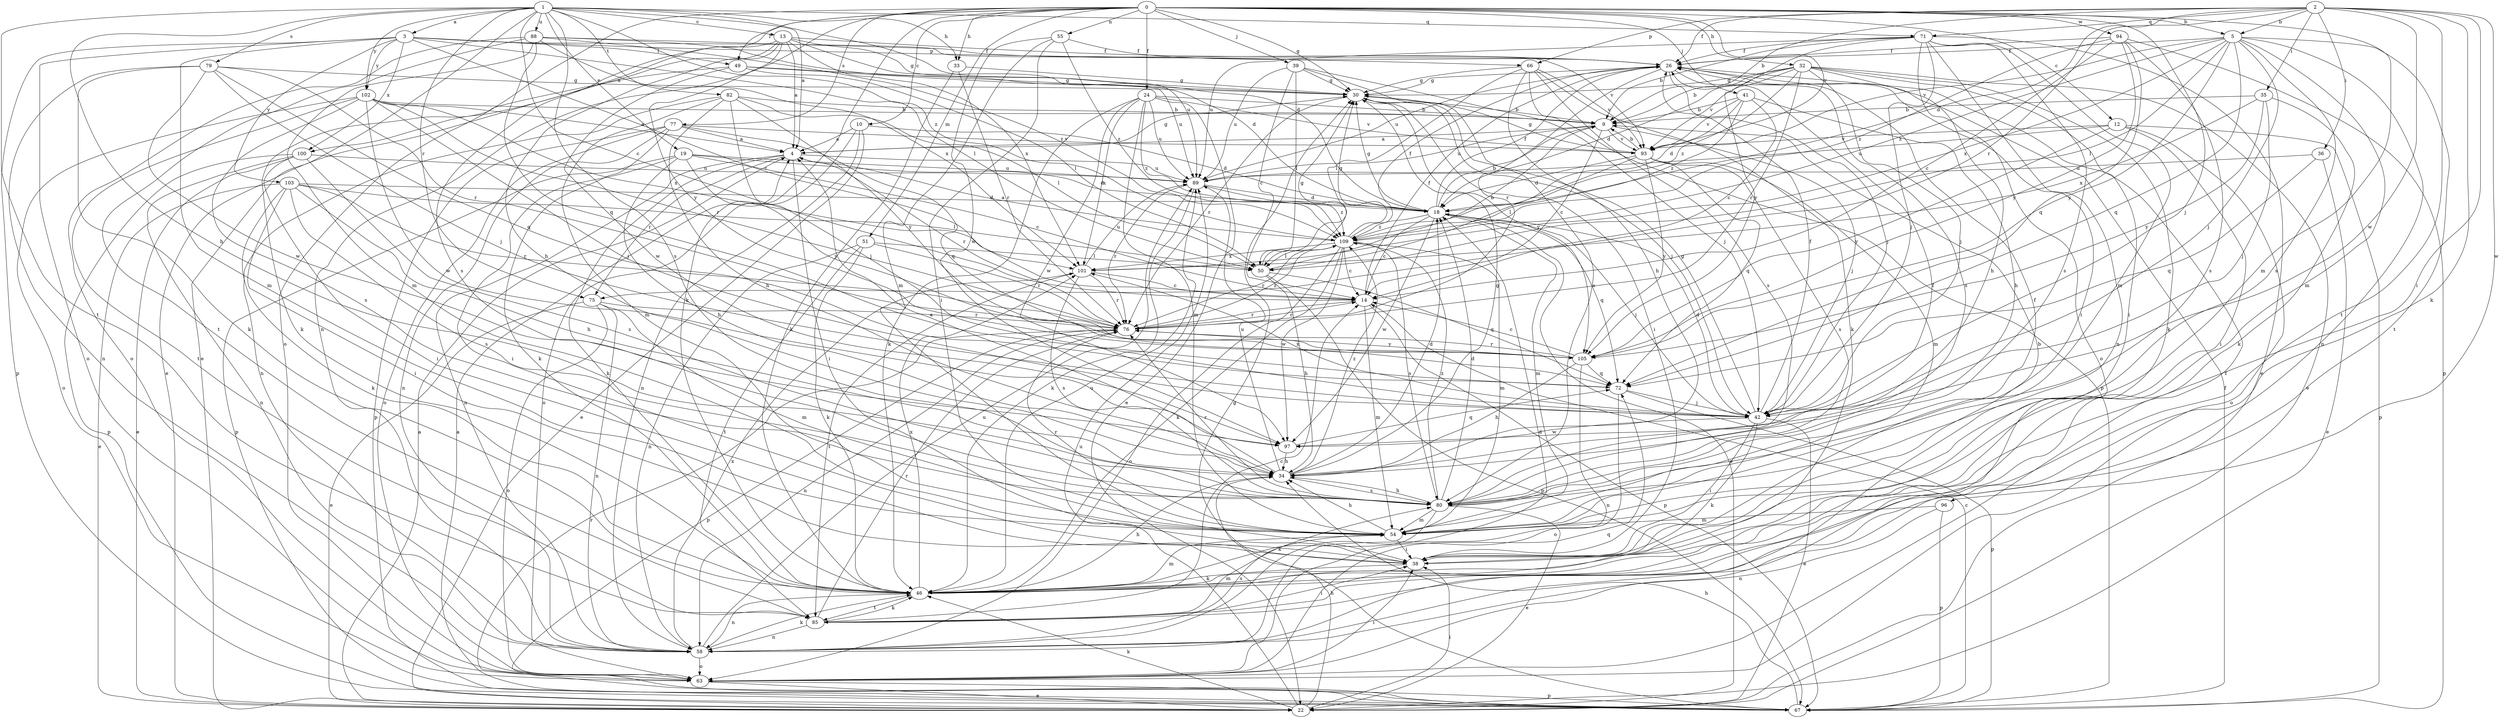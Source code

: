 strict digraph  {
0;
1;
2;
3;
4;
5;
9;
10;
12;
13;
14;
18;
19;
22;
24;
26;
30;
32;
33;
34;
35;
36;
38;
39;
41;
42;
46;
49;
50;
51;
54;
55;
58;
63;
66;
67;
71;
72;
75;
76;
77;
79;
80;
82;
85;
88;
89;
93;
94;
96;
97;
100;
101;
102;
103;
105;
109;
0 -> 5  [label=b];
0 -> 10  [label=c];
0 -> 12  [label=c];
0 -> 24  [label=f];
0 -> 30  [label=g];
0 -> 32  [label=h];
0 -> 33  [label=h];
0 -> 39  [label=j];
0 -> 41  [label=j];
0 -> 42  [label=j];
0 -> 46  [label=k];
0 -> 49  [label=l];
0 -> 51  [label=m];
0 -> 54  [label=m];
0 -> 55  [label=n];
0 -> 58  [label=n];
0 -> 63  [label=o];
0 -> 77  [label=s];
0 -> 93  [label=v];
0 -> 94  [label=w];
0 -> 100  [label=x];
1 -> 3  [label=a];
1 -> 4  [label=a];
1 -> 13  [label=c];
1 -> 14  [label=c];
1 -> 18  [label=d];
1 -> 19  [label=e];
1 -> 22  [label=e];
1 -> 33  [label=h];
1 -> 34  [label=h];
1 -> 71  [label=q];
1 -> 75  [label=r];
1 -> 79  [label=s];
1 -> 80  [label=s];
1 -> 82  [label=t];
1 -> 85  [label=t];
1 -> 88  [label=u];
1 -> 102  [label=y];
1 -> 109  [label=z];
2 -> 5  [label=b];
2 -> 9  [label=b];
2 -> 18  [label=d];
2 -> 26  [label=f];
2 -> 35  [label=i];
2 -> 36  [label=i];
2 -> 38  [label=i];
2 -> 46  [label=k];
2 -> 66  [label=p];
2 -> 71  [label=q];
2 -> 75  [label=r];
2 -> 85  [label=t];
2 -> 96  [label=w];
2 -> 97  [label=w];
3 -> 14  [label=c];
3 -> 49  [label=l];
3 -> 50  [label=l];
3 -> 54  [label=m];
3 -> 63  [label=o];
3 -> 66  [label=p];
3 -> 67  [label=p];
3 -> 93  [label=v];
3 -> 100  [label=x];
3 -> 102  [label=y];
3 -> 103  [label=y];
4 -> 30  [label=g];
4 -> 38  [label=i];
4 -> 46  [label=k];
4 -> 58  [label=n];
4 -> 75  [label=r];
4 -> 76  [label=r];
4 -> 89  [label=u];
5 -> 26  [label=f];
5 -> 42  [label=j];
5 -> 50  [label=l];
5 -> 54  [label=m];
5 -> 58  [label=n];
5 -> 72  [label=q];
5 -> 80  [label=s];
5 -> 85  [label=t];
5 -> 93  [label=v];
5 -> 101  [label=x];
5 -> 105  [label=y];
5 -> 109  [label=z];
9 -> 4  [label=a];
9 -> 14  [label=c];
9 -> 42  [label=j];
9 -> 89  [label=u];
9 -> 93  [label=v];
10 -> 4  [label=a];
10 -> 18  [label=d];
10 -> 22  [label=e];
10 -> 58  [label=n];
10 -> 63  [label=o];
12 -> 38  [label=i];
12 -> 63  [label=o];
12 -> 67  [label=p];
12 -> 89  [label=u];
12 -> 93  [label=v];
12 -> 105  [label=y];
13 -> 4  [label=a];
13 -> 22  [label=e];
13 -> 26  [label=f];
13 -> 30  [label=g];
13 -> 34  [label=h];
13 -> 80  [label=s];
13 -> 89  [label=u];
13 -> 101  [label=x];
13 -> 105  [label=y];
14 -> 26  [label=f];
14 -> 54  [label=m];
14 -> 67  [label=p];
14 -> 76  [label=r];
18 -> 9  [label=b];
18 -> 14  [label=c];
18 -> 22  [label=e];
18 -> 26  [label=f];
18 -> 30  [label=g];
18 -> 42  [label=j];
18 -> 54  [label=m];
18 -> 72  [label=q];
18 -> 97  [label=w];
18 -> 109  [label=z];
19 -> 14  [label=c];
19 -> 18  [label=d];
19 -> 34  [label=h];
19 -> 38  [label=i];
19 -> 67  [label=p];
19 -> 89  [label=u];
19 -> 105  [label=y];
22 -> 4  [label=a];
22 -> 34  [label=h];
22 -> 38  [label=i];
22 -> 46  [label=k];
22 -> 89  [label=u];
24 -> 9  [label=b];
24 -> 22  [label=e];
24 -> 46  [label=k];
24 -> 54  [label=m];
24 -> 89  [label=u];
24 -> 93  [label=v];
24 -> 97  [label=w];
24 -> 101  [label=x];
24 -> 109  [label=z];
26 -> 30  [label=g];
26 -> 38  [label=i];
26 -> 42  [label=j];
26 -> 76  [label=r];
26 -> 80  [label=s];
26 -> 89  [label=u];
30 -> 9  [label=b];
30 -> 38  [label=i];
30 -> 42  [label=j];
30 -> 76  [label=r];
30 -> 105  [label=y];
32 -> 9  [label=b];
32 -> 18  [label=d];
32 -> 22  [label=e];
32 -> 30  [label=g];
32 -> 34  [label=h];
32 -> 38  [label=i];
32 -> 42  [label=j];
32 -> 46  [label=k];
32 -> 76  [label=r];
32 -> 93  [label=v];
32 -> 109  [label=z];
33 -> 30  [label=g];
33 -> 46  [label=k];
33 -> 76  [label=r];
34 -> 4  [label=a];
34 -> 18  [label=d];
34 -> 30  [label=g];
34 -> 80  [label=s];
34 -> 89  [label=u];
34 -> 109  [label=z];
35 -> 9  [label=b];
35 -> 42  [label=j];
35 -> 46  [label=k];
35 -> 101  [label=x];
35 -> 105  [label=y];
36 -> 22  [label=e];
36 -> 72  [label=q];
36 -> 89  [label=u];
38 -> 9  [label=b];
38 -> 46  [label=k];
39 -> 14  [label=c];
39 -> 30  [label=g];
39 -> 42  [label=j];
39 -> 50  [label=l];
39 -> 80  [label=s];
39 -> 89  [label=u];
41 -> 9  [label=b];
41 -> 14  [label=c];
41 -> 18  [label=d];
41 -> 34  [label=h];
41 -> 93  [label=v];
41 -> 109  [label=z];
42 -> 18  [label=d];
42 -> 22  [label=e];
42 -> 26  [label=f];
42 -> 30  [label=g];
42 -> 38  [label=i];
42 -> 46  [label=k];
42 -> 97  [label=w];
42 -> 101  [label=x];
46 -> 34  [label=h];
46 -> 54  [label=m];
46 -> 58  [label=n];
46 -> 85  [label=t];
46 -> 89  [label=u];
46 -> 101  [label=x];
49 -> 30  [label=g];
49 -> 46  [label=k];
49 -> 50  [label=l];
49 -> 89  [label=u];
49 -> 97  [label=w];
50 -> 9  [label=b];
50 -> 30  [label=g];
50 -> 34  [label=h];
50 -> 67  [label=p];
50 -> 72  [label=q];
51 -> 46  [label=k];
51 -> 50  [label=l];
51 -> 58  [label=n];
51 -> 76  [label=r];
51 -> 85  [label=t];
54 -> 26  [label=f];
54 -> 34  [label=h];
54 -> 38  [label=i];
54 -> 76  [label=r];
55 -> 26  [label=f];
55 -> 38  [label=i];
55 -> 54  [label=m];
55 -> 97  [label=w];
55 -> 109  [label=z];
58 -> 18  [label=d];
58 -> 46  [label=k];
58 -> 63  [label=o];
58 -> 80  [label=s];
58 -> 89  [label=u];
58 -> 101  [label=x];
63 -> 22  [label=e];
63 -> 26  [label=f];
63 -> 38  [label=i];
63 -> 67  [label=p];
63 -> 72  [label=q];
66 -> 30  [label=g];
66 -> 34  [label=h];
66 -> 46  [label=k];
66 -> 50  [label=l];
66 -> 67  [label=p];
66 -> 80  [label=s];
66 -> 93  [label=v];
67 -> 4  [label=a];
67 -> 14  [label=c];
67 -> 26  [label=f];
67 -> 30  [label=g];
67 -> 34  [label=h];
67 -> 76  [label=r];
71 -> 9  [label=b];
71 -> 22  [label=e];
71 -> 26  [label=f];
71 -> 42  [label=j];
71 -> 54  [label=m];
71 -> 58  [label=n];
71 -> 63  [label=o];
71 -> 80  [label=s];
71 -> 89  [label=u];
71 -> 105  [label=y];
72 -> 42  [label=j];
72 -> 63  [label=o];
72 -> 67  [label=p];
75 -> 22  [label=e];
75 -> 54  [label=m];
75 -> 58  [label=n];
75 -> 63  [label=o];
75 -> 76  [label=r];
76 -> 14  [label=c];
76 -> 58  [label=n];
76 -> 67  [label=p];
76 -> 105  [label=y];
76 -> 109  [label=z];
77 -> 4  [label=a];
77 -> 46  [label=k];
77 -> 58  [label=n];
77 -> 63  [label=o];
77 -> 67  [label=p];
77 -> 72  [label=q];
77 -> 93  [label=v];
79 -> 30  [label=g];
79 -> 42  [label=j];
79 -> 46  [label=k];
79 -> 58  [label=n];
79 -> 72  [label=q];
79 -> 76  [label=r];
79 -> 97  [label=w];
80 -> 18  [label=d];
80 -> 22  [label=e];
80 -> 26  [label=f];
80 -> 34  [label=h];
80 -> 46  [label=k];
80 -> 54  [label=m];
80 -> 76  [label=r];
80 -> 109  [label=z];
82 -> 9  [label=b];
82 -> 34  [label=h];
82 -> 42  [label=j];
82 -> 50  [label=l];
82 -> 54  [label=m];
82 -> 58  [label=n];
82 -> 105  [label=y];
85 -> 14  [label=c];
85 -> 38  [label=i];
85 -> 46  [label=k];
85 -> 54  [label=m];
85 -> 58  [label=n];
85 -> 76  [label=r];
88 -> 18  [label=d];
88 -> 26  [label=f];
88 -> 54  [label=m];
88 -> 63  [label=o];
88 -> 72  [label=q];
88 -> 85  [label=t];
88 -> 101  [label=x];
88 -> 109  [label=z];
89 -> 18  [label=d];
89 -> 46  [label=k];
89 -> 76  [label=r];
89 -> 109  [label=z];
93 -> 9  [label=b];
93 -> 18  [label=d];
93 -> 30  [label=g];
93 -> 50  [label=l];
93 -> 54  [label=m];
93 -> 72  [label=q];
93 -> 80  [label=s];
93 -> 105  [label=y];
94 -> 14  [label=c];
94 -> 26  [label=f];
94 -> 67  [label=p];
94 -> 72  [label=q];
94 -> 80  [label=s];
94 -> 105  [label=y];
94 -> 109  [label=z];
96 -> 54  [label=m];
96 -> 58  [label=n];
96 -> 67  [label=p];
97 -> 34  [label=h];
97 -> 72  [label=q];
100 -> 22  [label=e];
100 -> 38  [label=i];
100 -> 58  [label=n];
100 -> 67  [label=p];
100 -> 80  [label=s];
100 -> 89  [label=u];
101 -> 14  [label=c];
101 -> 76  [label=r];
101 -> 80  [label=s];
101 -> 85  [label=t];
101 -> 89  [label=u];
102 -> 4  [label=a];
102 -> 9  [label=b];
102 -> 42  [label=j];
102 -> 63  [label=o];
102 -> 76  [label=r];
102 -> 80  [label=s];
102 -> 85  [label=t];
102 -> 97  [label=w];
102 -> 101  [label=x];
103 -> 18  [label=d];
103 -> 22  [label=e];
103 -> 34  [label=h];
103 -> 38  [label=i];
103 -> 46  [label=k];
103 -> 50  [label=l];
103 -> 76  [label=r];
103 -> 80  [label=s];
105 -> 14  [label=c];
105 -> 34  [label=h];
105 -> 58  [label=n];
105 -> 72  [label=q];
105 -> 76  [label=r];
109 -> 4  [label=a];
109 -> 14  [label=c];
109 -> 26  [label=f];
109 -> 30  [label=g];
109 -> 46  [label=k];
109 -> 50  [label=l];
109 -> 54  [label=m];
109 -> 63  [label=o];
109 -> 76  [label=r];
109 -> 80  [label=s];
109 -> 97  [label=w];
109 -> 101  [label=x];
}
